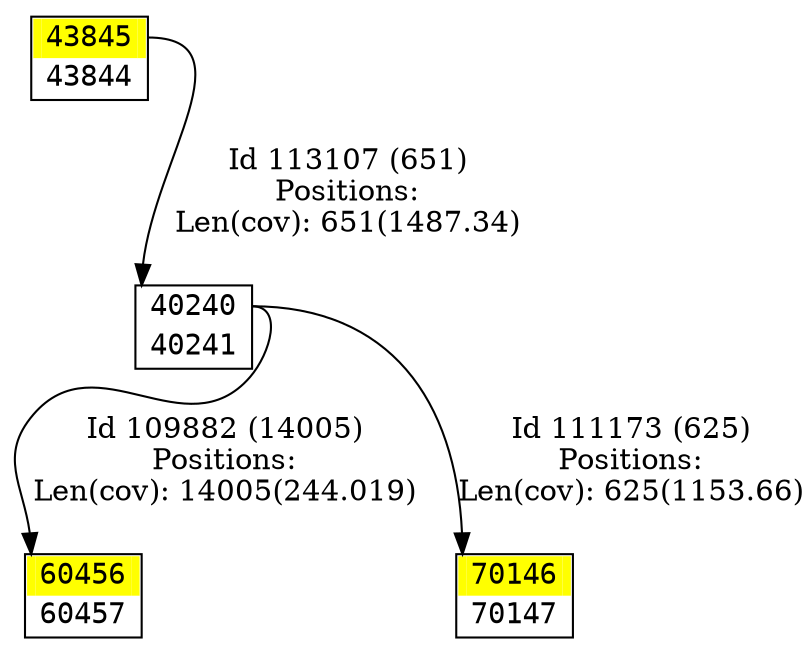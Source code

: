 digraph graph_picture {
node[fontname=<Courier> ,penwidth=<1.8> ,shape=<plaintext> ]
vertex_40240_40241[label=<<TABLE BORDER="1" CELLSPACING="0" >
<TR><TD BORDER="0" PORT = "port_40240_in" color="white" bgcolor="white" ></TD><TD BORDER="0" color="white" bgcolor="white" >40240</TD><TD BORDER="0" PORT = "port_40240_out" color="white" bgcolor="white" ></TD></TR>
<TR><TD BORDER="0" PORT = "port_40241_out" color="white" bgcolor="white" ></TD><TD BORDER="0" color="white" bgcolor="white" >40241</TD><TD BORDER="0" PORT = "port_40241_in" color="white" bgcolor="white" ></TD></TR>
</TABLE>> ,color=<black> ,URL=</vertex/40240.svg> ]
vertex_43844_43845[label=<<TABLE BORDER="1" CELLSPACING="0" >
<TR><TD BORDER="0" PORT = "port_43845_in" color="yellow" bgcolor="yellow" ></TD><TD BORDER="0" color="yellow" bgcolor="yellow" >43845</TD><TD BORDER="0" PORT = "port_43845_out" color="yellow" bgcolor="yellow" ></TD></TR>
<TR><TD BORDER="0" PORT = "port_43844_out" color="white" bgcolor="white" ></TD><TD BORDER="0" color="white" bgcolor="white" >43844</TD><TD BORDER="0" PORT = "port_43844_in" color="white" bgcolor="white" ></TD></TR>
</TABLE>> ,color=<black> ,URL=</vertex/43845.svg> ]
vertex_60456_60457[label=<<TABLE BORDER="1" CELLSPACING="0" >
<TR><TD BORDER="0" PORT = "port_60456_in" color="yellow" bgcolor="yellow" ></TD><TD BORDER="0" color="yellow" bgcolor="yellow" >60456</TD><TD BORDER="0" PORT = "port_60456_out" color="yellow" bgcolor="yellow" ></TD></TR>
<TR><TD BORDER="0" PORT = "port_60457_out" color="white" bgcolor="white" ></TD><TD BORDER="0" color="white" bgcolor="white" >60457</TD><TD BORDER="0" PORT = "port_60457_in" color="white" bgcolor="white" ></TD></TR>
</TABLE>> ,color=<black> ,URL=</vertex/60456.svg> ]
vertex_70146_70147[label=<<TABLE BORDER="1" CELLSPACING="0" >
<TR><TD BORDER="0" PORT = "port_70146_in" color="yellow" bgcolor="yellow" ></TD><TD BORDER="0" color="yellow" bgcolor="yellow" >70146</TD><TD BORDER="0" PORT = "port_70146_out" color="yellow" bgcolor="yellow" ></TD></TR>
<TR><TD BORDER="0" PORT = "port_70147_out" color="white" bgcolor="white" ></TD><TD BORDER="0" color="white" bgcolor="white" >70147</TD><TD BORDER="0" PORT = "port_70147_in" color="white" bgcolor="white" ></TD></TR>
</TABLE>> ,color=<black> ,URL=</vertex/70146.svg> ]
vertex_40240_40241:port_40240_out->vertex_60456_60457:port_60456_in[label="Id 109882 (14005)\nPositions:\nLen(cov): 14005(244.019)" ,color=<black> ]
vertex_40240_40241:port_40240_out->vertex_70146_70147:port_70146_in[label="Id 111173 (625)\nPositions:\nLen(cov): 625(1153.66)" ,color=<black> ]
vertex_43844_43845:port_43845_out->vertex_40240_40241:port_40240_in[label="Id 113107 (651)\nPositions:\nLen(cov): 651(1487.34)" ,color=<black> ]
}
